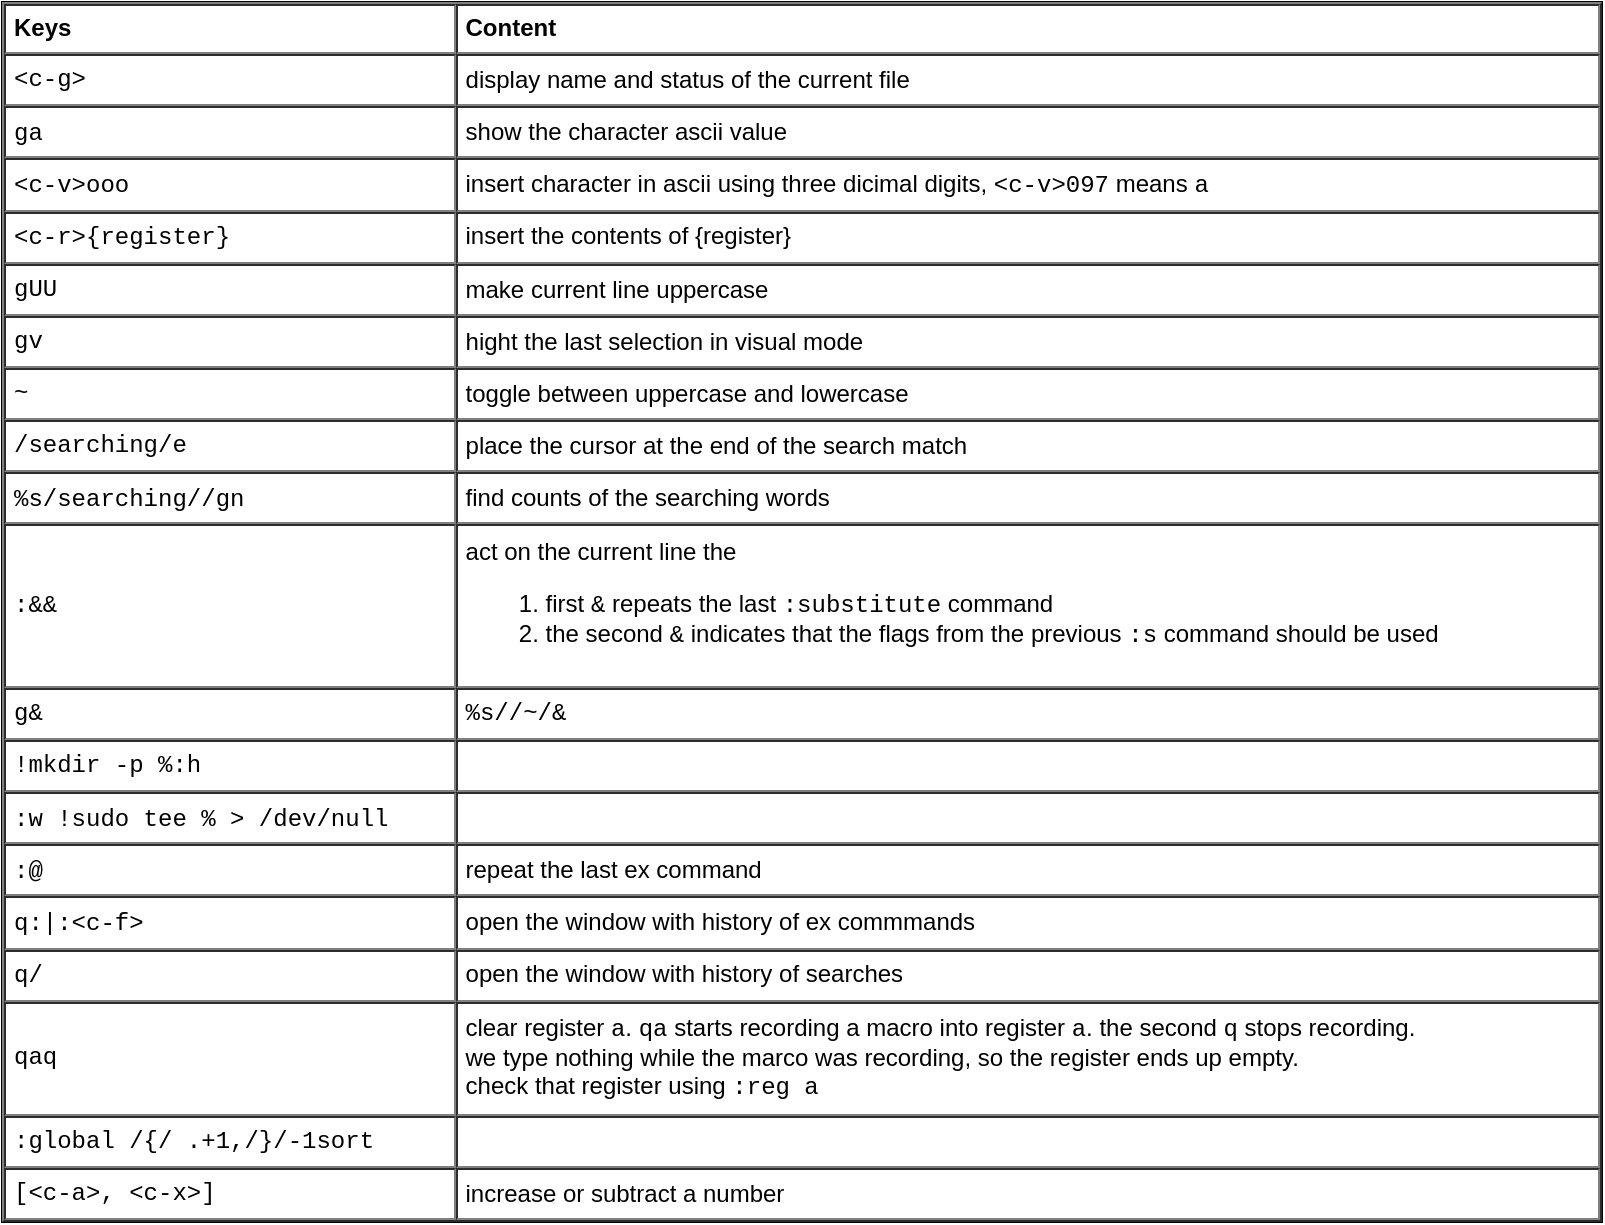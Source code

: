 <mxfile version="13.1.3">
    <diagram id="6hGFLwfOUW9BJ-s0fimq" name="Keybindings">
        <mxGraphModel dx="822" dy="480" grid="1" gridSize="10" guides="1" tooltips="1" connect="1" arrows="1" fold="1" page="1" pageScale="1" pageWidth="827" pageHeight="1169" math="0" shadow="0">
            <root>
                <mxCell id="0"/>
                <mxCell id="1" parent="0"/>
                <mxCell id="3" value="&lt;table cellpadding=&quot;4&quot; cellspacing=&quot;0&quot; border=&quot;1&quot; style=&quot;font-size: 1em ; width: 100% ; height: 100%&quot;&gt;&lt;tbody&gt;&lt;tr&gt;&lt;th&gt;Keys&lt;/th&gt;&lt;th&gt;Content&lt;/th&gt;&lt;/tr&gt;&lt;tr&gt;&lt;td&gt;&lt;font face=&quot;Courier New&quot;&gt;&amp;lt;c-g&amp;gt;&lt;/font&gt;&lt;/td&gt;&lt;td&gt;display name and status of the current file&lt;br&gt;&lt;/td&gt;&lt;/tr&gt;&lt;tr&gt;&lt;td&gt;&lt;font face=&quot;Courier New&quot;&gt;ga&lt;/font&gt;&lt;/td&gt;&lt;td&gt;show the character ascii value&lt;br&gt;&lt;/td&gt;&lt;/tr&gt;&lt;tr&gt;&lt;td&gt;&lt;font face=&quot;Courier New&quot;&gt;&amp;lt;c-v&amp;gt;ooo&lt;/font&gt;&lt;/td&gt;&lt;td&gt;insert character in ascii using three dicimal digits, &lt;font face=&quot;Courier New&quot;&gt;&amp;lt;c-v&amp;gt;097&lt;/font&gt; means &lt;font face=&quot;Courier New&quot;&gt;a&lt;/font&gt;&lt;br&gt;&lt;/td&gt;&lt;/tr&gt;&lt;tr&gt;&lt;td&gt;&lt;font face=&quot;Courier New&quot;&gt;&amp;lt;c-r&amp;gt;{register}&lt;/font&gt;&lt;/td&gt;&lt;td&gt;insert the contents of {register}&lt;br&gt;&lt;/td&gt;&lt;/tr&gt;&lt;tr&gt;&lt;td&gt;&lt;font face=&quot;Courier New&quot;&gt;gUU&lt;/font&gt;&lt;/td&gt;&lt;td&gt;make current line uppercase&lt;br&gt;&lt;/td&gt;&lt;/tr&gt;&lt;tr&gt;&lt;td&gt;&lt;font face=&quot;Courier New&quot;&gt;gv&lt;/font&gt;&lt;/td&gt;&lt;td&gt;hight the last selection in visual mode&lt;br&gt;&lt;/td&gt;&lt;/tr&gt;&lt;tr&gt;&lt;td&gt;&lt;font face=&quot;Courier New&quot;&gt;~&lt;/font&gt;&lt;/td&gt;&lt;td&gt;toggle between uppercase and lowercase&lt;br&gt;&lt;/td&gt;&lt;/tr&gt;&lt;tr&gt;&lt;td&gt;&lt;font face=&quot;Courier New&quot;&gt;/searching/e&lt;/font&gt;&lt;/td&gt;&lt;td&gt;place the cursor at the end of the search match&lt;br&gt;&lt;/td&gt;&lt;/tr&gt;&lt;tr&gt;&lt;td&gt;&lt;font face=&quot;Courier New&quot;&gt;%s/searching//gn&lt;/font&gt;&lt;/td&gt;&lt;td&gt;find counts of the searching words&lt;br&gt;&lt;/td&gt;&lt;/tr&gt;&lt;tr&gt;&lt;td&gt;&lt;font face=&quot;Courier New&quot;&gt;:&amp;amp;&amp;amp;&lt;/font&gt;&lt;/td&gt;&lt;td&gt;act on the current line the &lt;br&gt;&lt;ol&gt;&lt;li&gt;first &lt;font face=&quot;Courier New&quot;&gt;&amp;amp;&lt;/font&gt; repeats the last &lt;font face=&quot;Courier New&quot;&gt;:substitute&lt;/font&gt; command&lt;/li&gt;&lt;li&gt;the second &lt;font face=&quot;Courier New&quot;&gt;&amp;amp;&lt;/font&gt; indicates that the flags from the previous &lt;font face=&quot;Courier New&quot;&gt;:s&lt;/font&gt; command should be used&amp;nbsp;&lt;/li&gt;&lt;/ol&gt;&lt;/td&gt;&lt;/tr&gt;&lt;tr&gt;&lt;td&gt;&lt;font face=&quot;Courier New&quot;&gt;g&amp;amp;&lt;/font&gt;&lt;/td&gt;&lt;td&gt;&lt;font face=&quot;Courier New&quot;&gt;%s//~/&amp;amp;&lt;br&gt;&lt;/font&gt;&lt;/td&gt;&lt;/tr&gt;&lt;tr&gt;&lt;td&gt;&lt;font face=&quot;Courier New&quot;&gt;!mkdir -p %:h&lt;/font&gt;&lt;/td&gt;&lt;td&gt;&lt;br&gt;&lt;/td&gt;&lt;/tr&gt;&lt;tr&gt;&lt;td&gt;&lt;font face=&quot;Courier New&quot;&gt;:w !sudo tee % &amp;gt; /dev/null&lt;/font&gt;&lt;/td&gt;&lt;td&gt;&lt;br&gt;&lt;/td&gt;&lt;/tr&gt;&lt;tr&gt;&lt;td&gt;&lt;font face=&quot;Courier New&quot;&gt;:@&lt;/font&gt;&lt;/td&gt;&lt;td&gt;repeat the last ex command&lt;br&gt;&lt;/td&gt;&lt;/tr&gt;&lt;tr&gt;&lt;td&gt;&lt;font face=&quot;Courier New&quot;&gt;q:|:&amp;lt;c-f&amp;gt;&lt;/font&gt;&lt;/td&gt;&lt;td&gt;open the window with history of ex commmands&lt;br&gt;&lt;/td&gt;&lt;/tr&gt;&lt;tr&gt;&lt;td&gt;&lt;font face=&quot;Courier New&quot;&gt;q/&lt;/font&gt;&lt;/td&gt;&lt;td&gt;open the window with history of searches&lt;br&gt;&lt;/td&gt;&lt;/tr&gt;&lt;tr&gt;&lt;td&gt;&lt;font face=&quot;Courier New&quot;&gt;qaq&lt;/font&gt;&lt;/td&gt;&lt;td&gt;clear register &lt;font face=&quot;Courier New&quot;&gt;a&lt;/font&gt;. &lt;font face=&quot;Courier New&quot;&gt;qa&lt;/font&gt;&amp;nbsp;starts recording a macro into register &lt;font face=&quot;Courier New&quot;&gt;a&lt;/font&gt;. the second&amp;nbsp;&lt;font face=&quot;Courier New&quot;&gt;q&lt;/font&gt; stops recording.&lt;br&gt;we type nothing while the marco was recording, so the register ends up empty.&lt;br&gt;check that register using &lt;font face=&quot;Courier New&quot;&gt;:reg a&lt;/font&gt;&lt;br&gt;&lt;/td&gt;&lt;/tr&gt;&lt;tr&gt;&lt;td&gt;&lt;font face=&quot;Courier New&quot;&gt;:global /{/ .+1,/}/-1sort&lt;br&gt;&lt;/font&gt;&lt;/td&gt;&lt;td&gt;&lt;br&gt;&lt;/td&gt;&lt;/tr&gt;&lt;tr&gt;&lt;td&gt;&lt;font face=&quot;Courier New&quot;&gt;[&amp;lt;c-a&amp;gt;, &amp;lt;c-x&amp;gt;]&lt;br&gt;&lt;/font&gt;&lt;/td&gt;&lt;td&gt;increase or subtract a number&lt;br&gt;&lt;/td&gt;&lt;/tr&gt;&lt;/tbody&gt;&lt;/table&gt; " style="verticalAlign=top;align=left;overflow=fill;fontSize=12;fontFamily=Helvetica;html=1" vertex="1" parent="1">
                    <mxGeometry x="10" y="10" width="800" height="610" as="geometry"/>
                </mxCell>
            </root>
        </mxGraphModel>
    </diagram>
</mxfile>